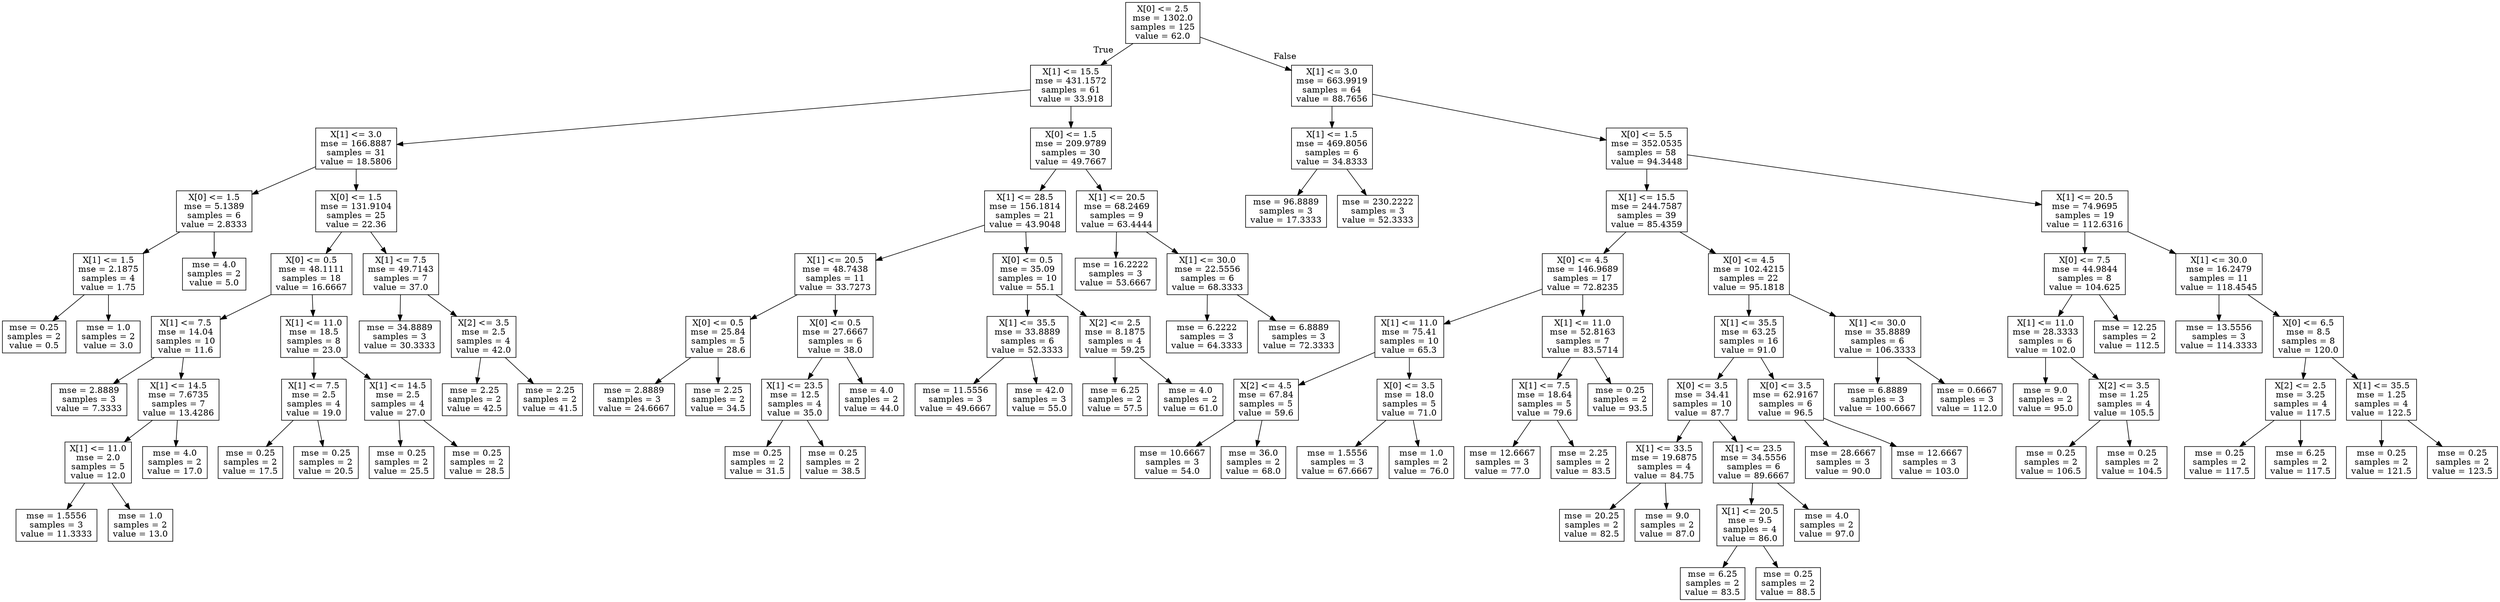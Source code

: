 digraph Tree {
node [shape=box] ;
0 [label="X[0] <= 2.5\nmse = 1302.0\nsamples = 125\nvalue = 62.0"] ;
1 [label="X[1] <= 15.5\nmse = 431.1572\nsamples = 61\nvalue = 33.918"] ;
0 -> 1 [labeldistance=2.5, labelangle=45, headlabel="True"] ;
2 [label="X[1] <= 3.0\nmse = 166.8887\nsamples = 31\nvalue = 18.5806"] ;
1 -> 2 ;
3 [label="X[0] <= 1.5\nmse = 5.1389\nsamples = 6\nvalue = 2.8333"] ;
2 -> 3 ;
4 [label="X[1] <= 1.5\nmse = 2.1875\nsamples = 4\nvalue = 1.75"] ;
3 -> 4 ;
5 [label="mse = 0.25\nsamples = 2\nvalue = 0.5"] ;
4 -> 5 ;
6 [label="mse = 1.0\nsamples = 2\nvalue = 3.0"] ;
4 -> 6 ;
7 [label="mse = 4.0\nsamples = 2\nvalue = 5.0"] ;
3 -> 7 ;
8 [label="X[0] <= 1.5\nmse = 131.9104\nsamples = 25\nvalue = 22.36"] ;
2 -> 8 ;
9 [label="X[0] <= 0.5\nmse = 48.1111\nsamples = 18\nvalue = 16.6667"] ;
8 -> 9 ;
10 [label="X[1] <= 7.5\nmse = 14.04\nsamples = 10\nvalue = 11.6"] ;
9 -> 10 ;
11 [label="mse = 2.8889\nsamples = 3\nvalue = 7.3333"] ;
10 -> 11 ;
12 [label="X[1] <= 14.5\nmse = 7.6735\nsamples = 7\nvalue = 13.4286"] ;
10 -> 12 ;
13 [label="X[1] <= 11.0\nmse = 2.0\nsamples = 5\nvalue = 12.0"] ;
12 -> 13 ;
14 [label="mse = 1.5556\nsamples = 3\nvalue = 11.3333"] ;
13 -> 14 ;
15 [label="mse = 1.0\nsamples = 2\nvalue = 13.0"] ;
13 -> 15 ;
16 [label="mse = 4.0\nsamples = 2\nvalue = 17.0"] ;
12 -> 16 ;
17 [label="X[1] <= 11.0\nmse = 18.5\nsamples = 8\nvalue = 23.0"] ;
9 -> 17 ;
18 [label="X[1] <= 7.5\nmse = 2.5\nsamples = 4\nvalue = 19.0"] ;
17 -> 18 ;
19 [label="mse = 0.25\nsamples = 2\nvalue = 17.5"] ;
18 -> 19 ;
20 [label="mse = 0.25\nsamples = 2\nvalue = 20.5"] ;
18 -> 20 ;
21 [label="X[1] <= 14.5\nmse = 2.5\nsamples = 4\nvalue = 27.0"] ;
17 -> 21 ;
22 [label="mse = 0.25\nsamples = 2\nvalue = 25.5"] ;
21 -> 22 ;
23 [label="mse = 0.25\nsamples = 2\nvalue = 28.5"] ;
21 -> 23 ;
24 [label="X[1] <= 7.5\nmse = 49.7143\nsamples = 7\nvalue = 37.0"] ;
8 -> 24 ;
25 [label="mse = 34.8889\nsamples = 3\nvalue = 30.3333"] ;
24 -> 25 ;
26 [label="X[2] <= 3.5\nmse = 2.5\nsamples = 4\nvalue = 42.0"] ;
24 -> 26 ;
27 [label="mse = 2.25\nsamples = 2\nvalue = 42.5"] ;
26 -> 27 ;
28 [label="mse = 2.25\nsamples = 2\nvalue = 41.5"] ;
26 -> 28 ;
29 [label="X[0] <= 1.5\nmse = 209.9789\nsamples = 30\nvalue = 49.7667"] ;
1 -> 29 ;
30 [label="X[1] <= 28.5\nmse = 156.1814\nsamples = 21\nvalue = 43.9048"] ;
29 -> 30 ;
31 [label="X[1] <= 20.5\nmse = 48.7438\nsamples = 11\nvalue = 33.7273"] ;
30 -> 31 ;
32 [label="X[0] <= 0.5\nmse = 25.84\nsamples = 5\nvalue = 28.6"] ;
31 -> 32 ;
33 [label="mse = 2.8889\nsamples = 3\nvalue = 24.6667"] ;
32 -> 33 ;
34 [label="mse = 2.25\nsamples = 2\nvalue = 34.5"] ;
32 -> 34 ;
35 [label="X[0] <= 0.5\nmse = 27.6667\nsamples = 6\nvalue = 38.0"] ;
31 -> 35 ;
36 [label="X[1] <= 23.5\nmse = 12.5\nsamples = 4\nvalue = 35.0"] ;
35 -> 36 ;
37 [label="mse = 0.25\nsamples = 2\nvalue = 31.5"] ;
36 -> 37 ;
38 [label="mse = 0.25\nsamples = 2\nvalue = 38.5"] ;
36 -> 38 ;
39 [label="mse = 4.0\nsamples = 2\nvalue = 44.0"] ;
35 -> 39 ;
40 [label="X[0] <= 0.5\nmse = 35.09\nsamples = 10\nvalue = 55.1"] ;
30 -> 40 ;
41 [label="X[1] <= 35.5\nmse = 33.8889\nsamples = 6\nvalue = 52.3333"] ;
40 -> 41 ;
42 [label="mse = 11.5556\nsamples = 3\nvalue = 49.6667"] ;
41 -> 42 ;
43 [label="mse = 42.0\nsamples = 3\nvalue = 55.0"] ;
41 -> 43 ;
44 [label="X[2] <= 2.5\nmse = 8.1875\nsamples = 4\nvalue = 59.25"] ;
40 -> 44 ;
45 [label="mse = 6.25\nsamples = 2\nvalue = 57.5"] ;
44 -> 45 ;
46 [label="mse = 4.0\nsamples = 2\nvalue = 61.0"] ;
44 -> 46 ;
47 [label="X[1] <= 20.5\nmse = 68.2469\nsamples = 9\nvalue = 63.4444"] ;
29 -> 47 ;
48 [label="mse = 16.2222\nsamples = 3\nvalue = 53.6667"] ;
47 -> 48 ;
49 [label="X[1] <= 30.0\nmse = 22.5556\nsamples = 6\nvalue = 68.3333"] ;
47 -> 49 ;
50 [label="mse = 6.2222\nsamples = 3\nvalue = 64.3333"] ;
49 -> 50 ;
51 [label="mse = 6.8889\nsamples = 3\nvalue = 72.3333"] ;
49 -> 51 ;
52 [label="X[1] <= 3.0\nmse = 663.9919\nsamples = 64\nvalue = 88.7656"] ;
0 -> 52 [labeldistance=2.5, labelangle=-45, headlabel="False"] ;
53 [label="X[1] <= 1.5\nmse = 469.8056\nsamples = 6\nvalue = 34.8333"] ;
52 -> 53 ;
54 [label="mse = 96.8889\nsamples = 3\nvalue = 17.3333"] ;
53 -> 54 ;
55 [label="mse = 230.2222\nsamples = 3\nvalue = 52.3333"] ;
53 -> 55 ;
56 [label="X[0] <= 5.5\nmse = 352.0535\nsamples = 58\nvalue = 94.3448"] ;
52 -> 56 ;
57 [label="X[1] <= 15.5\nmse = 244.7587\nsamples = 39\nvalue = 85.4359"] ;
56 -> 57 ;
58 [label="X[0] <= 4.5\nmse = 146.9689\nsamples = 17\nvalue = 72.8235"] ;
57 -> 58 ;
59 [label="X[1] <= 11.0\nmse = 75.41\nsamples = 10\nvalue = 65.3"] ;
58 -> 59 ;
60 [label="X[2] <= 4.5\nmse = 67.84\nsamples = 5\nvalue = 59.6"] ;
59 -> 60 ;
61 [label="mse = 10.6667\nsamples = 3\nvalue = 54.0"] ;
60 -> 61 ;
62 [label="mse = 36.0\nsamples = 2\nvalue = 68.0"] ;
60 -> 62 ;
63 [label="X[0] <= 3.5\nmse = 18.0\nsamples = 5\nvalue = 71.0"] ;
59 -> 63 ;
64 [label="mse = 1.5556\nsamples = 3\nvalue = 67.6667"] ;
63 -> 64 ;
65 [label="mse = 1.0\nsamples = 2\nvalue = 76.0"] ;
63 -> 65 ;
66 [label="X[1] <= 11.0\nmse = 52.8163\nsamples = 7\nvalue = 83.5714"] ;
58 -> 66 ;
67 [label="X[1] <= 7.5\nmse = 18.64\nsamples = 5\nvalue = 79.6"] ;
66 -> 67 ;
68 [label="mse = 12.6667\nsamples = 3\nvalue = 77.0"] ;
67 -> 68 ;
69 [label="mse = 2.25\nsamples = 2\nvalue = 83.5"] ;
67 -> 69 ;
70 [label="mse = 0.25\nsamples = 2\nvalue = 93.5"] ;
66 -> 70 ;
71 [label="X[0] <= 4.5\nmse = 102.4215\nsamples = 22\nvalue = 95.1818"] ;
57 -> 71 ;
72 [label="X[1] <= 35.5\nmse = 63.25\nsamples = 16\nvalue = 91.0"] ;
71 -> 72 ;
73 [label="X[0] <= 3.5\nmse = 34.41\nsamples = 10\nvalue = 87.7"] ;
72 -> 73 ;
74 [label="X[1] <= 33.5\nmse = 19.6875\nsamples = 4\nvalue = 84.75"] ;
73 -> 74 ;
75 [label="mse = 20.25\nsamples = 2\nvalue = 82.5"] ;
74 -> 75 ;
76 [label="mse = 9.0\nsamples = 2\nvalue = 87.0"] ;
74 -> 76 ;
77 [label="X[1] <= 23.5\nmse = 34.5556\nsamples = 6\nvalue = 89.6667"] ;
73 -> 77 ;
78 [label="X[1] <= 20.5\nmse = 9.5\nsamples = 4\nvalue = 86.0"] ;
77 -> 78 ;
79 [label="mse = 6.25\nsamples = 2\nvalue = 83.5"] ;
78 -> 79 ;
80 [label="mse = 0.25\nsamples = 2\nvalue = 88.5"] ;
78 -> 80 ;
81 [label="mse = 4.0\nsamples = 2\nvalue = 97.0"] ;
77 -> 81 ;
82 [label="X[0] <= 3.5\nmse = 62.9167\nsamples = 6\nvalue = 96.5"] ;
72 -> 82 ;
83 [label="mse = 28.6667\nsamples = 3\nvalue = 90.0"] ;
82 -> 83 ;
84 [label="mse = 12.6667\nsamples = 3\nvalue = 103.0"] ;
82 -> 84 ;
85 [label="X[1] <= 30.0\nmse = 35.8889\nsamples = 6\nvalue = 106.3333"] ;
71 -> 85 ;
86 [label="mse = 6.8889\nsamples = 3\nvalue = 100.6667"] ;
85 -> 86 ;
87 [label="mse = 0.6667\nsamples = 3\nvalue = 112.0"] ;
85 -> 87 ;
88 [label="X[1] <= 20.5\nmse = 74.9695\nsamples = 19\nvalue = 112.6316"] ;
56 -> 88 ;
89 [label="X[0] <= 7.5\nmse = 44.9844\nsamples = 8\nvalue = 104.625"] ;
88 -> 89 ;
90 [label="X[1] <= 11.0\nmse = 28.3333\nsamples = 6\nvalue = 102.0"] ;
89 -> 90 ;
91 [label="mse = 9.0\nsamples = 2\nvalue = 95.0"] ;
90 -> 91 ;
92 [label="X[2] <= 3.5\nmse = 1.25\nsamples = 4\nvalue = 105.5"] ;
90 -> 92 ;
93 [label="mse = 0.25\nsamples = 2\nvalue = 106.5"] ;
92 -> 93 ;
94 [label="mse = 0.25\nsamples = 2\nvalue = 104.5"] ;
92 -> 94 ;
95 [label="mse = 12.25\nsamples = 2\nvalue = 112.5"] ;
89 -> 95 ;
96 [label="X[1] <= 30.0\nmse = 16.2479\nsamples = 11\nvalue = 118.4545"] ;
88 -> 96 ;
97 [label="mse = 13.5556\nsamples = 3\nvalue = 114.3333"] ;
96 -> 97 ;
98 [label="X[0] <= 6.5\nmse = 8.5\nsamples = 8\nvalue = 120.0"] ;
96 -> 98 ;
99 [label="X[2] <= 2.5\nmse = 3.25\nsamples = 4\nvalue = 117.5"] ;
98 -> 99 ;
100 [label="mse = 0.25\nsamples = 2\nvalue = 117.5"] ;
99 -> 100 ;
101 [label="mse = 6.25\nsamples = 2\nvalue = 117.5"] ;
99 -> 101 ;
102 [label="X[1] <= 35.5\nmse = 1.25\nsamples = 4\nvalue = 122.5"] ;
98 -> 102 ;
103 [label="mse = 0.25\nsamples = 2\nvalue = 121.5"] ;
102 -> 103 ;
104 [label="mse = 0.25\nsamples = 2\nvalue = 123.5"] ;
102 -> 104 ;
}